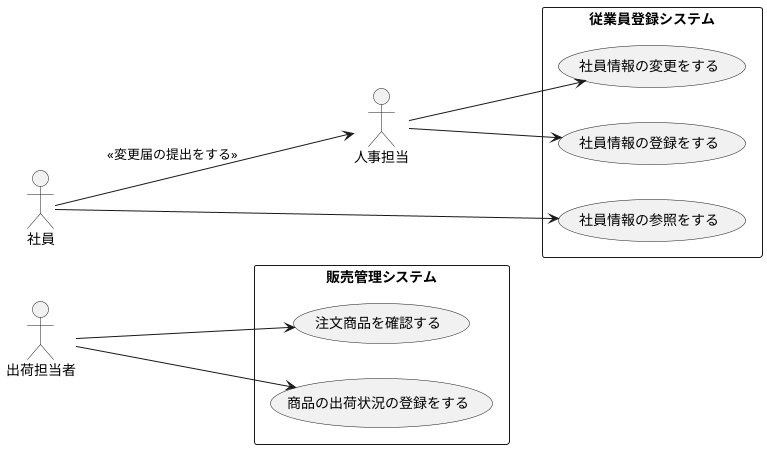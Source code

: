 @startuml 演習2-4
left to right direction
actor 出荷担当者
actor 人事担当
actor 社員


rectangle 販売管理システム{
usecase 注文商品を確認する
usecase 商品の出荷状況の登録をする
}
rectangle 従業員登録システム{
usecase 社員情報の変更をする
usecase 社員情報の登録をする
usecase 社員情報の参照をする
}
出荷担当者 -->注文商品を確認する
出荷担当者 -->商品の出荷状況の登録をする
人事担当 -->社員情報の登録をする
人事担当 -->社員情報の変更をする
社員 -->社員情報の参照をする
社員 -->人事担当 :<<変更届の提出をする>>

@enduml